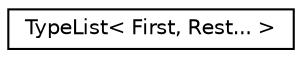 digraph "Graphical Class Hierarchy"
{
  edge [fontname="Helvetica",fontsize="10",labelfontname="Helvetica",labelfontsize="10"];
  node [fontname="Helvetica",fontsize="10",shape=record];
  rankdir="LR";
  Node0 [label="TypeList\< First, Rest... \>",height=0.2,width=0.4,color="black", fillcolor="white", style="filled",URL="$struct_type_list_3_01_first_00_01_rest_8_8_8_01_4.html"];
}
